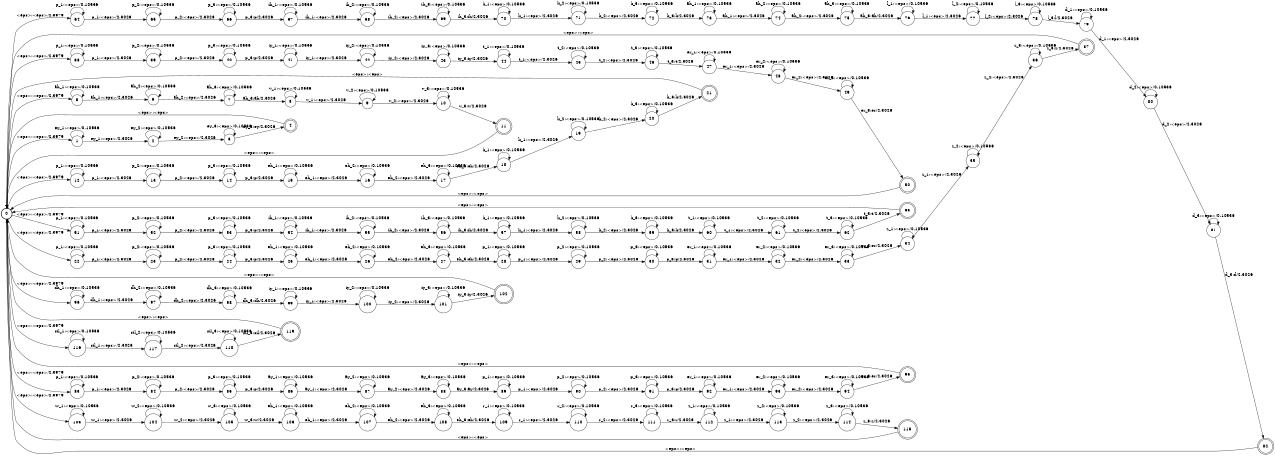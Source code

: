 digraph FST {
rankdir = LR;
size = "8.5,11";
center = 1;
orientation = Portrait;
ranksep = "0.4";
nodesep = "0.25";
0 [label = "0", shape = circle, style = bold, fontsize = 14]
	0 -> 1 [label = "<eps>:<eps>/2.3979", fontsize = 14];
	0 -> 5 [label = "<eps>:<eps>/2.3979", fontsize = 14];
	0 -> 12 [label = "<eps>:<eps>/2.3979", fontsize = 14];
	0 -> 22 [label = "<eps>:<eps>/2.3979", fontsize = 14];
	0 -> 38 [label = "<eps>:<eps>/2.3979", fontsize = 14];
	0 -> 51 [label = "<eps>:<eps>/2.3979", fontsize = 14];
	0 -> 64 [label = "<eps>:<eps>/2.3979", fontsize = 14];
	0 -> 83 [label = "<eps>:<eps>/2.3979", fontsize = 14];
	0 -> 96 [label = "<eps>:<eps>/2.3979", fontsize = 14];
	0 -> 103 [label = "<eps>:<eps>/2.3979", fontsize = 14];
	0 -> 116 [label = "<eps>:<eps>/2.3979", fontsize = 14];
1 [label = "1", shape = circle, style = solid, fontsize = 14]
	1 -> 1 [label = "ey_1:<eps>/0.10536", fontsize = 14];
	1 -> 2 [label = "ey_1:<eps>/2.3026", fontsize = 14];
2 [label = "2", shape = circle, style = solid, fontsize = 14]
	2 -> 2 [label = "ey_2:<eps>/0.10536", fontsize = 14];
	2 -> 3 [label = "ey_2:<eps>/2.3026", fontsize = 14];
3 [label = "3", shape = circle, style = solid, fontsize = 14]
	3 -> 3 [label = "ey_3:<eps>/0.10536", fontsize = 14];
	3 -> 4 [label = "ey_3:ey/2.3026", fontsize = 14];
4 [label = "4", shape = doublecircle, style = solid, fontsize = 14]
	4 -> 0 [label = "<eps>:<eps>", fontsize = 14];
5 [label = "5", shape = circle, style = solid, fontsize = 14]
	5 -> 5 [label = "ah_1:<eps>/0.10536", fontsize = 14];
	5 -> 6 [label = "ah_1:<eps>/2.3026", fontsize = 14];
6 [label = "6", shape = circle, style = solid, fontsize = 14]
	6 -> 6 [label = "ah_2:<eps>/0.10536", fontsize = 14];
	6 -> 7 [label = "ah_2:<eps>/2.3026", fontsize = 14];
7 [label = "7", shape = circle, style = solid, fontsize = 14]
	7 -> 7 [label = "ah_3:<eps>/0.10536", fontsize = 14];
	7 -> 8 [label = "ah_3:ah/2.3026", fontsize = 14];
8 [label = "8", shape = circle, style = solid, fontsize = 14]
	8 -> 8 [label = "v_1:<eps>/0.10536", fontsize = 14];
	8 -> 9 [label = "v_1:<eps>/2.3026", fontsize = 14];
9 [label = "9", shape = circle, style = solid, fontsize = 14]
	9 -> 9 [label = "v_2:<eps>/0.10536", fontsize = 14];
	9 -> 10 [label = "v_2:<eps>/2.3026", fontsize = 14];
10 [label = "10", shape = circle, style = solid, fontsize = 14]
	10 -> 10 [label = "v_3:<eps>/0.10536", fontsize = 14];
	10 -> 11 [label = "v_3:v/2.3026", fontsize = 14];
11 [label = "11", shape = doublecircle, style = solid, fontsize = 14]
	11 -> 0 [label = "<eps>:<eps>", fontsize = 14];
12 [label = "12", shape = circle, style = solid, fontsize = 14]
	12 -> 12 [label = "p_1:<eps>/0.10536", fontsize = 14];
	12 -> 13 [label = "p_1:<eps>/2.3026", fontsize = 14];
13 [label = "13", shape = circle, style = solid, fontsize = 14]
	13 -> 13 [label = "p_2:<eps>/0.10536", fontsize = 14];
	13 -> 14 [label = "p_2:<eps>/2.3026", fontsize = 14];
14 [label = "14", shape = circle, style = solid, fontsize = 14]
	14 -> 14 [label = "p_3:<eps>/0.10536", fontsize = 14];
	14 -> 15 [label = "p_3:p/2.3026", fontsize = 14];
15 [label = "15", shape = circle, style = solid, fontsize = 14]
	15 -> 15 [label = "eh_1:<eps>/0.10536", fontsize = 14];
	15 -> 16 [label = "eh_1:<eps>/2.3026", fontsize = 14];
16 [label = "16", shape = circle, style = solid, fontsize = 14]
	16 -> 16 [label = "eh_2:<eps>/0.10536", fontsize = 14];
	16 -> 17 [label = "eh_2:<eps>/2.3026", fontsize = 14];
17 [label = "17", shape = circle, style = solid, fontsize = 14]
	17 -> 17 [label = "eh_3:<eps>/0.10536", fontsize = 14];
	17 -> 18 [label = "eh_3:eh/2.3026", fontsize = 14];
18 [label = "18", shape = circle, style = solid, fontsize = 14]
	18 -> 18 [label = "k_1:<eps>/0.10536", fontsize = 14];
	18 -> 19 [label = "k_1:<eps>/2.3026", fontsize = 14];
19 [label = "19", shape = circle, style = solid, fontsize = 14]
	19 -> 19 [label = "k_2:<eps>/0.10536", fontsize = 14];
	19 -> 20 [label = "k_2:<eps>/2.3026", fontsize = 14];
20 [label = "20", shape = circle, style = solid, fontsize = 14]
	20 -> 20 [label = "k_3:<eps>/0.10536", fontsize = 14];
	20 -> 21 [label = "k_3:k/2.3026", fontsize = 14];
21 [label = "21", shape = doublecircle, style = solid, fontsize = 14]
	21 -> 0 [label = "<eps>:<eps>", fontsize = 14];
22 [label = "22", shape = circle, style = solid, fontsize = 14]
	22 -> 22 [label = "p_1:<eps>/0.10536", fontsize = 14];
	22 -> 23 [label = "p_1:<eps>/2.3026", fontsize = 14];
23 [label = "23", shape = circle, style = solid, fontsize = 14]
	23 -> 23 [label = "p_2:<eps>/0.10536", fontsize = 14];
	23 -> 24 [label = "p_2:<eps>/2.3026", fontsize = 14];
24 [label = "24", shape = circle, style = solid, fontsize = 14]
	24 -> 24 [label = "p_3:<eps>/0.10536", fontsize = 14];
	24 -> 25 [label = "p_3:p/2.3026", fontsize = 14];
25 [label = "25", shape = circle, style = solid, fontsize = 14]
	25 -> 25 [label = "eh_1:<eps>/0.10536", fontsize = 14];
	25 -> 26 [label = "eh_1:<eps>/2.3026", fontsize = 14];
26 [label = "26", shape = circle, style = solid, fontsize = 14]
	26 -> 26 [label = "eh_2:<eps>/0.10536", fontsize = 14];
	26 -> 27 [label = "eh_2:<eps>/2.3026", fontsize = 14];
27 [label = "27", shape = circle, style = solid, fontsize = 14]
	27 -> 27 [label = "eh_3:<eps>/0.10536", fontsize = 14];
	27 -> 28 [label = "eh_3:eh/2.3026", fontsize = 14];
28 [label = "28", shape = circle, style = solid, fontsize = 14]
	28 -> 28 [label = "p_1:<eps>/0.10536", fontsize = 14];
	28 -> 29 [label = "p_1:<eps>/2.3026", fontsize = 14];
29 [label = "29", shape = circle, style = solid, fontsize = 14]
	29 -> 29 [label = "p_2:<eps>/0.10536", fontsize = 14];
	29 -> 30 [label = "p_2:<eps>/2.3026", fontsize = 14];
30 [label = "30", shape = circle, style = solid, fontsize = 14]
	30 -> 30 [label = "p_3:<eps>/0.10536", fontsize = 14];
	30 -> 31 [label = "p_3:p/2.3026", fontsize = 14];
31 [label = "31", shape = circle, style = solid, fontsize = 14]
	31 -> 31 [label = "er_1:<eps>/0.10536", fontsize = 14];
	31 -> 32 [label = "er_1:<eps>/2.3026", fontsize = 14];
32 [label = "32", shape = circle, style = solid, fontsize = 14]
	32 -> 32 [label = "er_2:<eps>/0.10536", fontsize = 14];
	32 -> 33 [label = "er_2:<eps>/2.3026", fontsize = 14];
33 [label = "33", shape = circle, style = solid, fontsize = 14]
	33 -> 33 [label = "er_3:<eps>/0.10536", fontsize = 14];
	33 -> 34 [label = "er_3:er/2.3026", fontsize = 14];
34 [label = "34", shape = circle, style = solid, fontsize = 14]
	34 -> 34 [label = "z_1:<eps>/0.10536", fontsize = 14];
	34 -> 35 [label = "z_1:<eps>/2.3026", fontsize = 14];
35 [label = "35", shape = circle, style = solid, fontsize = 14]
	35 -> 35 [label = "z_2:<eps>/0.10536", fontsize = 14];
	35 -> 36 [label = "z_2:<eps>/2.3026", fontsize = 14];
36 [label = "36", shape = circle, style = solid, fontsize = 14]
	36 -> 36 [label = "z_3:<eps>/0.10536", fontsize = 14];
	36 -> 37 [label = "z_3:z/2.3026", fontsize = 14];
37 [label = "37", shape = doublecircle, style = solid, fontsize = 14]
	37 -> 0 [label = "<eps>:<eps>", fontsize = 14];
38 [label = "38", shape = circle, style = solid, fontsize = 14]
	38 -> 38 [label = "p_1:<eps>/0.10536", fontsize = 14];
	38 -> 39 [label = "p_1:<eps>/2.3026", fontsize = 14];
39 [label = "39", shape = circle, style = solid, fontsize = 14]
	39 -> 39 [label = "p_2:<eps>/0.10536", fontsize = 14];
	39 -> 40 [label = "p_2:<eps>/2.3026", fontsize = 14];
40 [label = "40", shape = circle, style = solid, fontsize = 14]
	40 -> 40 [label = "p_3:<eps>/0.10536", fontsize = 14];
	40 -> 41 [label = "p_3:p/2.3026", fontsize = 14];
41 [label = "41", shape = circle, style = solid, fontsize = 14]
	41 -> 41 [label = "iy_1:<eps>/0.10536", fontsize = 14];
	41 -> 42 [label = "iy_1:<eps>/2.3026", fontsize = 14];
42 [label = "42", shape = circle, style = solid, fontsize = 14]
	42 -> 42 [label = "iy_2:<eps>/0.10536", fontsize = 14];
	42 -> 43 [label = "iy_2:<eps>/2.3026", fontsize = 14];
43 [label = "43", shape = circle, style = solid, fontsize = 14]
	43 -> 43 [label = "iy_3:<eps>/0.10536", fontsize = 14];
	43 -> 44 [label = "iy_3:iy/2.3026", fontsize = 14];
44 [label = "44", shape = circle, style = solid, fontsize = 14]
	44 -> 44 [label = "t_1:<eps>/0.10536", fontsize = 14];
	44 -> 45 [label = "t_1:<eps>/2.3026", fontsize = 14];
45 [label = "45", shape = circle, style = solid, fontsize = 14]
	45 -> 45 [label = "t_2:<eps>/0.10536", fontsize = 14];
	45 -> 46 [label = "t_2:<eps>/2.3026", fontsize = 14];
46 [label = "46", shape = circle, style = solid, fontsize = 14]
	46 -> 46 [label = "t_3:<eps>/0.10536", fontsize = 14];
	46 -> 47 [label = "t_3:t/2.3026", fontsize = 14];
47 [label = "47", shape = circle, style = solid, fontsize = 14]
	47 -> 47 [label = "er_1:<eps>/0.10536", fontsize = 14];
	47 -> 48 [label = "er_1:<eps>/2.3026", fontsize = 14];
48 [label = "48", shape = circle, style = solid, fontsize = 14]
	48 -> 48 [label = "er_2:<eps>/0.10536", fontsize = 14];
	48 -> 49 [label = "er_2:<eps>/2.3026", fontsize = 14];
49 [label = "49", shape = circle, style = solid, fontsize = 14]
	49 -> 49 [label = "er_3:<eps>/0.10536", fontsize = 14];
	49 -> 50 [label = "er_3:er/2.3026", fontsize = 14];
50 [label = "50", shape = doublecircle, style = solid, fontsize = 14]
	50 -> 0 [label = "<eps>:<eps>", fontsize = 14];
51 [label = "51", shape = circle, style = solid, fontsize = 14]
	51 -> 51 [label = "p_1:<eps>/0.10536", fontsize = 14];
	51 -> 52 [label = "p_1:<eps>/2.3026", fontsize = 14];
52 [label = "52", shape = circle, style = solid, fontsize = 14]
	52 -> 52 [label = "p_2:<eps>/0.10536", fontsize = 14];
	52 -> 53 [label = "p_2:<eps>/2.3026", fontsize = 14];
53 [label = "53", shape = circle, style = solid, fontsize = 14]
	53 -> 53 [label = "p_3:<eps>/0.10536", fontsize = 14];
	53 -> 54 [label = "p_3:p/2.3026", fontsize = 14];
54 [label = "54", shape = circle, style = solid, fontsize = 14]
	54 -> 54 [label = "ih_1:<eps>/0.10536", fontsize = 14];
	54 -> 55 [label = "ih_1:<eps>/2.3026", fontsize = 14];
55 [label = "55", shape = circle, style = solid, fontsize = 14]
	55 -> 55 [label = "ih_2:<eps>/0.10536", fontsize = 14];
	55 -> 56 [label = "ih_2:<eps>/2.3026", fontsize = 14];
56 [label = "56", shape = circle, style = solid, fontsize = 14]
	56 -> 56 [label = "ih_3:<eps>/0.10536", fontsize = 14];
	56 -> 57 [label = "ih_3:ih/2.3026", fontsize = 14];
57 [label = "57", shape = circle, style = solid, fontsize = 14]
	57 -> 57 [label = "k_1:<eps>/0.10536", fontsize = 14];
	57 -> 58 [label = "k_1:<eps>/2.3026", fontsize = 14];
58 [label = "58", shape = circle, style = solid, fontsize = 14]
	58 -> 58 [label = "k_2:<eps>/0.10536", fontsize = 14];
	58 -> 59 [label = "k_2:<eps>/2.3026", fontsize = 14];
59 [label = "59", shape = circle, style = solid, fontsize = 14]
	59 -> 59 [label = "k_3:<eps>/0.10536", fontsize = 14];
	59 -> 60 [label = "k_3:k/2.3026", fontsize = 14];
60 [label = "60", shape = circle, style = solid, fontsize = 14]
	60 -> 60 [label = "t_1:<eps>/0.10536", fontsize = 14];
	60 -> 61 [label = "t_1:<eps>/2.3026", fontsize = 14];
61 [label = "61", shape = circle, style = solid, fontsize = 14]
	61 -> 61 [label = "t_2:<eps>/0.10536", fontsize = 14];
	61 -> 62 [label = "t_2:<eps>/2.3026", fontsize = 14];
62 [label = "62", shape = circle, style = solid, fontsize = 14]
	62 -> 62 [label = "t_3:<eps>/0.10536", fontsize = 14];
	62 -> 63 [label = "t_3:t/2.3026", fontsize = 14];
63 [label = "63", shape = doublecircle, style = solid, fontsize = 14]
	63 -> 0 [label = "<eps>:<eps>", fontsize = 14];
64 [label = "64", shape = circle, style = solid, fontsize = 14]
	64 -> 64 [label = "p_1:<eps>/0.10536", fontsize = 14];
	64 -> 65 [label = "p_1:<eps>/2.3026", fontsize = 14];
65 [label = "65", shape = circle, style = solid, fontsize = 14]
	65 -> 65 [label = "p_2:<eps>/0.10536", fontsize = 14];
	65 -> 66 [label = "p_2:<eps>/2.3026", fontsize = 14];
66 [label = "66", shape = circle, style = solid, fontsize = 14]
	66 -> 66 [label = "p_3:<eps>/0.10536", fontsize = 14];
	66 -> 67 [label = "p_3:p/2.3026", fontsize = 14];
67 [label = "67", shape = circle, style = solid, fontsize = 14]
	67 -> 67 [label = "ih_1:<eps>/0.10536", fontsize = 14];
	67 -> 68 [label = "ih_1:<eps>/2.3026", fontsize = 14];
68 [label = "68", shape = circle, style = solid, fontsize = 14]
	68 -> 68 [label = "ih_2:<eps>/0.10536", fontsize = 14];
	68 -> 69 [label = "ih_2:<eps>/2.3026", fontsize = 14];
69 [label = "69", shape = circle, style = solid, fontsize = 14]
	69 -> 69 [label = "ih_3:<eps>/0.10536", fontsize = 14];
	69 -> 70 [label = "ih_3:ih/2.3026", fontsize = 14];
70 [label = "70", shape = circle, style = solid, fontsize = 14]
	70 -> 70 [label = "k_1:<eps>/0.10536", fontsize = 14];
	70 -> 71 [label = "k_1:<eps>/2.3026", fontsize = 14];
71 [label = "71", shape = circle, style = solid, fontsize = 14]
	71 -> 71 [label = "k_2:<eps>/0.10536", fontsize = 14];
	71 -> 72 [label = "k_2:<eps>/2.3026", fontsize = 14];
72 [label = "72", shape = circle, style = solid, fontsize = 14]
	72 -> 72 [label = "k_3:<eps>/0.10536", fontsize = 14];
	72 -> 73 [label = "k_3:k/2.3026", fontsize = 14];
73 [label = "73", shape = circle, style = solid, fontsize = 14]
	73 -> 73 [label = "ah_1:<eps>/0.10536", fontsize = 14];
	73 -> 74 [label = "ah_1:<eps>/2.3026", fontsize = 14];
74 [label = "74", shape = circle, style = solid, fontsize = 14]
	74 -> 74 [label = "ah_2:<eps>/0.10536", fontsize = 14];
	74 -> 75 [label = "ah_2:<eps>/2.3026", fontsize = 14];
75 [label = "75", shape = circle, style = solid, fontsize = 14]
	75 -> 75 [label = "ah_3:<eps>/0.10536", fontsize = 14];
	75 -> 76 [label = "ah_3:ah/2.3026", fontsize = 14];
76 [label = "76", shape = circle, style = solid, fontsize = 14]
	76 -> 76 [label = "l_1:<eps>/0.10536", fontsize = 14];
	76 -> 77 [label = "l_1:<eps>/2.3026", fontsize = 14];
77 [label = "77", shape = circle, style = solid, fontsize = 14]
	77 -> 77 [label = "l_2:<eps>/0.10536", fontsize = 14];
	77 -> 78 [label = "l_2:<eps>/2.3026", fontsize = 14];
78 [label = "78", shape = circle, style = solid, fontsize = 14]
	78 -> 78 [label = "l_3:<eps>/0.10536", fontsize = 14];
	78 -> 79 [label = "l_3:l/2.3026", fontsize = 14];
79 [label = "79", shape = circle, style = solid, fontsize = 14]
	79 -> 79 [label = "d_1:<eps>/0.10536", fontsize = 14];
	79 -> 80 [label = "d_1:<eps>/2.3026", fontsize = 14];
80 [label = "80", shape = circle, style = solid, fontsize = 14]
	80 -> 80 [label = "d_2:<eps>/0.10536", fontsize = 14];
	80 -> 81 [label = "d_2:<eps>/2.3026", fontsize = 14];
81 [label = "81", shape = circle, style = solid, fontsize = 14]
	81 -> 81 [label = "d_3:<eps>/0.10536", fontsize = 14];
	81 -> 82 [label = "d_3:d/2.3026", fontsize = 14];
82 [label = "82", shape = doublecircle, style = solid, fontsize = 14]
	82 -> 0 [label = "<eps>:<eps>", fontsize = 14];
83 [label = "83", shape = circle, style = solid, fontsize = 14]
	83 -> 83 [label = "p_1:<eps>/0.10536", fontsize = 14];
	83 -> 84 [label = "p_1:<eps>/2.3026", fontsize = 14];
84 [label = "84", shape = circle, style = solid, fontsize = 14]
	84 -> 84 [label = "p_2:<eps>/0.10536", fontsize = 14];
	84 -> 85 [label = "p_2:<eps>/2.3026", fontsize = 14];
85 [label = "85", shape = circle, style = solid, fontsize = 14]
	85 -> 85 [label = "p_3:<eps>/0.10536", fontsize = 14];
	85 -> 86 [label = "p_3:p/2.3026", fontsize = 14];
86 [label = "86", shape = circle, style = solid, fontsize = 14]
	86 -> 86 [label = "ay_1:<eps>/0.10536", fontsize = 14];
	86 -> 87 [label = "ay_1:<eps>/2.3026", fontsize = 14];
87 [label = "87", shape = circle, style = solid, fontsize = 14]
	87 -> 87 [label = "ay_2:<eps>/0.10536", fontsize = 14];
	87 -> 88 [label = "ay_2:<eps>/2.3026", fontsize = 14];
88 [label = "88", shape = circle, style = solid, fontsize = 14]
	88 -> 88 [label = "ay_3:<eps>/0.10536", fontsize = 14];
	88 -> 89 [label = "ay_3:ay/2.3026", fontsize = 14];
89 [label = "89", shape = circle, style = solid, fontsize = 14]
	89 -> 89 [label = "p_1:<eps>/0.10536", fontsize = 14];
	89 -> 90 [label = "p_1:<eps>/2.3026", fontsize = 14];
90 [label = "90", shape = circle, style = solid, fontsize = 14]
	90 -> 90 [label = "p_2:<eps>/0.10536", fontsize = 14];
	90 -> 91 [label = "p_2:<eps>/2.3026", fontsize = 14];
91 [label = "91", shape = circle, style = solid, fontsize = 14]
	91 -> 91 [label = "p_3:<eps>/0.10536", fontsize = 14];
	91 -> 92 [label = "p_3:p/2.3026", fontsize = 14];
92 [label = "92", shape = circle, style = solid, fontsize = 14]
	92 -> 92 [label = "er_1:<eps>/0.10536", fontsize = 14];
	92 -> 93 [label = "er_1:<eps>/2.3026", fontsize = 14];
93 [label = "93", shape = circle, style = solid, fontsize = 14]
	93 -> 93 [label = "er_2:<eps>/0.10536", fontsize = 14];
	93 -> 94 [label = "er_2:<eps>/2.3026", fontsize = 14];
94 [label = "94", shape = circle, style = solid, fontsize = 14]
	94 -> 94 [label = "er_3:<eps>/0.10536", fontsize = 14];
	94 -> 95 [label = "er_3:er/2.3026", fontsize = 14];
95 [label = "95", shape = doublecircle, style = solid, fontsize = 14]
	95 -> 0 [label = "<eps>:<eps>", fontsize = 14];
96 [label = "96", shape = circle, style = solid, fontsize = 14]
	96 -> 96 [label = "dh_1:<eps>/0.10536", fontsize = 14];
	96 -> 97 [label = "dh_1:<eps>/2.3026", fontsize = 14];
97 [label = "97", shape = circle, style = solid, fontsize = 14]
	97 -> 97 [label = "dh_2:<eps>/0.10536", fontsize = 14];
	97 -> 98 [label = "dh_2:<eps>/2.3026", fontsize = 14];
98 [label = "98", shape = circle, style = solid, fontsize = 14]
	98 -> 98 [label = "dh_3:<eps>/0.10536", fontsize = 14];
	98 -> 99 [label = "dh_3:dh/2.3026", fontsize = 14];
99 [label = "99", shape = circle, style = solid, fontsize = 14]
	99 -> 99 [label = "iy_1:<eps>/0.10536", fontsize = 14];
	99 -> 100 [label = "iy_1:<eps>/2.3026", fontsize = 14];
100 [label = "100", shape = circle, style = solid, fontsize = 14]
	100 -> 100 [label = "iy_2:<eps>/0.10536", fontsize = 14];
	100 -> 101 [label = "iy_2:<eps>/2.3026", fontsize = 14];
101 [label = "101", shape = circle, style = solid, fontsize = 14]
	101 -> 101 [label = "iy_3:<eps>/0.10536", fontsize = 14];
	101 -> 102 [label = "iy_3:iy/2.3026", fontsize = 14];
102 [label = "102", shape = doublecircle, style = solid, fontsize = 14]
	102 -> 0 [label = "<eps>:<eps>", fontsize = 14];
103 [label = "103", shape = circle, style = solid, fontsize = 14]
	103 -> 103 [label = "w_1:<eps>/0.10536", fontsize = 14];
	103 -> 104 [label = "w_1:<eps>/2.3026", fontsize = 14];
104 [label = "104", shape = circle, style = solid, fontsize = 14]
	104 -> 104 [label = "w_2:<eps>/0.10536", fontsize = 14];
	104 -> 105 [label = "w_2:<eps>/2.3026", fontsize = 14];
105 [label = "105", shape = circle, style = solid, fontsize = 14]
	105 -> 105 [label = "w_3:<eps>/0.10536", fontsize = 14];
	105 -> 106 [label = "w_3:w/2.3026", fontsize = 14];
106 [label = "106", shape = circle, style = solid, fontsize = 14]
	106 -> 106 [label = "eh_1:<eps>/0.10536", fontsize = 14];
	106 -> 107 [label = "eh_1:<eps>/2.3026", fontsize = 14];
107 [label = "107", shape = circle, style = solid, fontsize = 14]
	107 -> 107 [label = "eh_2:<eps>/0.10536", fontsize = 14];
	107 -> 108 [label = "eh_2:<eps>/2.3026", fontsize = 14];
108 [label = "108", shape = circle, style = solid, fontsize = 14]
	108 -> 108 [label = "eh_3:<eps>/0.10536", fontsize = 14];
	108 -> 109 [label = "eh_3:eh/2.3026", fontsize = 14];
109 [label = "109", shape = circle, style = solid, fontsize = 14]
	109 -> 109 [label = "r_1:<eps>/0.10536", fontsize = 14];
	109 -> 110 [label = "r_1:<eps>/2.3026", fontsize = 14];
110 [label = "110", shape = circle, style = solid, fontsize = 14]
	110 -> 110 [label = "r_2:<eps>/0.10536", fontsize = 14];
	110 -> 111 [label = "r_2:<eps>/2.3026", fontsize = 14];
111 [label = "111", shape = circle, style = solid, fontsize = 14]
	111 -> 111 [label = "r_3:<eps>/0.10536", fontsize = 14];
	111 -> 112 [label = "r_3:r/2.3026", fontsize = 14];
112 [label = "112", shape = circle, style = solid, fontsize = 14]
	112 -> 112 [label = "z_1:<eps>/0.10536", fontsize = 14];
	112 -> 113 [label = "z_1:<eps>/2.3026", fontsize = 14];
113 [label = "113", shape = circle, style = solid, fontsize = 14]
	113 -> 113 [label = "z_2:<eps>/0.10536", fontsize = 14];
	113 -> 114 [label = "z_2:<eps>/2.3026", fontsize = 14];
114 [label = "114", shape = circle, style = solid, fontsize = 14]
	114 -> 114 [label = "z_3:<eps>/0.10536", fontsize = 14];
	114 -> 115 [label = "z_3:z/2.3026", fontsize = 14];
115 [label = "115", shape = doublecircle, style = solid, fontsize = 14]
	115 -> 0 [label = "<eps>:<eps>", fontsize = 14];
116 [label = "116", shape = circle, style = solid, fontsize = 14]
	116 -> 116 [label = "sil_1:<eps>/0.10536", fontsize = 14];
	116 -> 117 [label = "sil_1:<eps>/2.3026", fontsize = 14];
117 [label = "117", shape = circle, style = solid, fontsize = 14]
	117 -> 117 [label = "sil_2:<eps>/0.10536", fontsize = 14];
	117 -> 118 [label = "sil_2:<eps>/2.3026", fontsize = 14];
118 [label = "118", shape = circle, style = solid, fontsize = 14]
	118 -> 118 [label = "sil_3:<eps>/0.10536", fontsize = 14];
	118 -> 119 [label = "sil_3:sil/2.3026", fontsize = 14];
119 [label = "119", shape = doublecircle, style = solid, fontsize = 14]
	119 -> 0 [label = "<eps>:<eps>", fontsize = 14];
}
